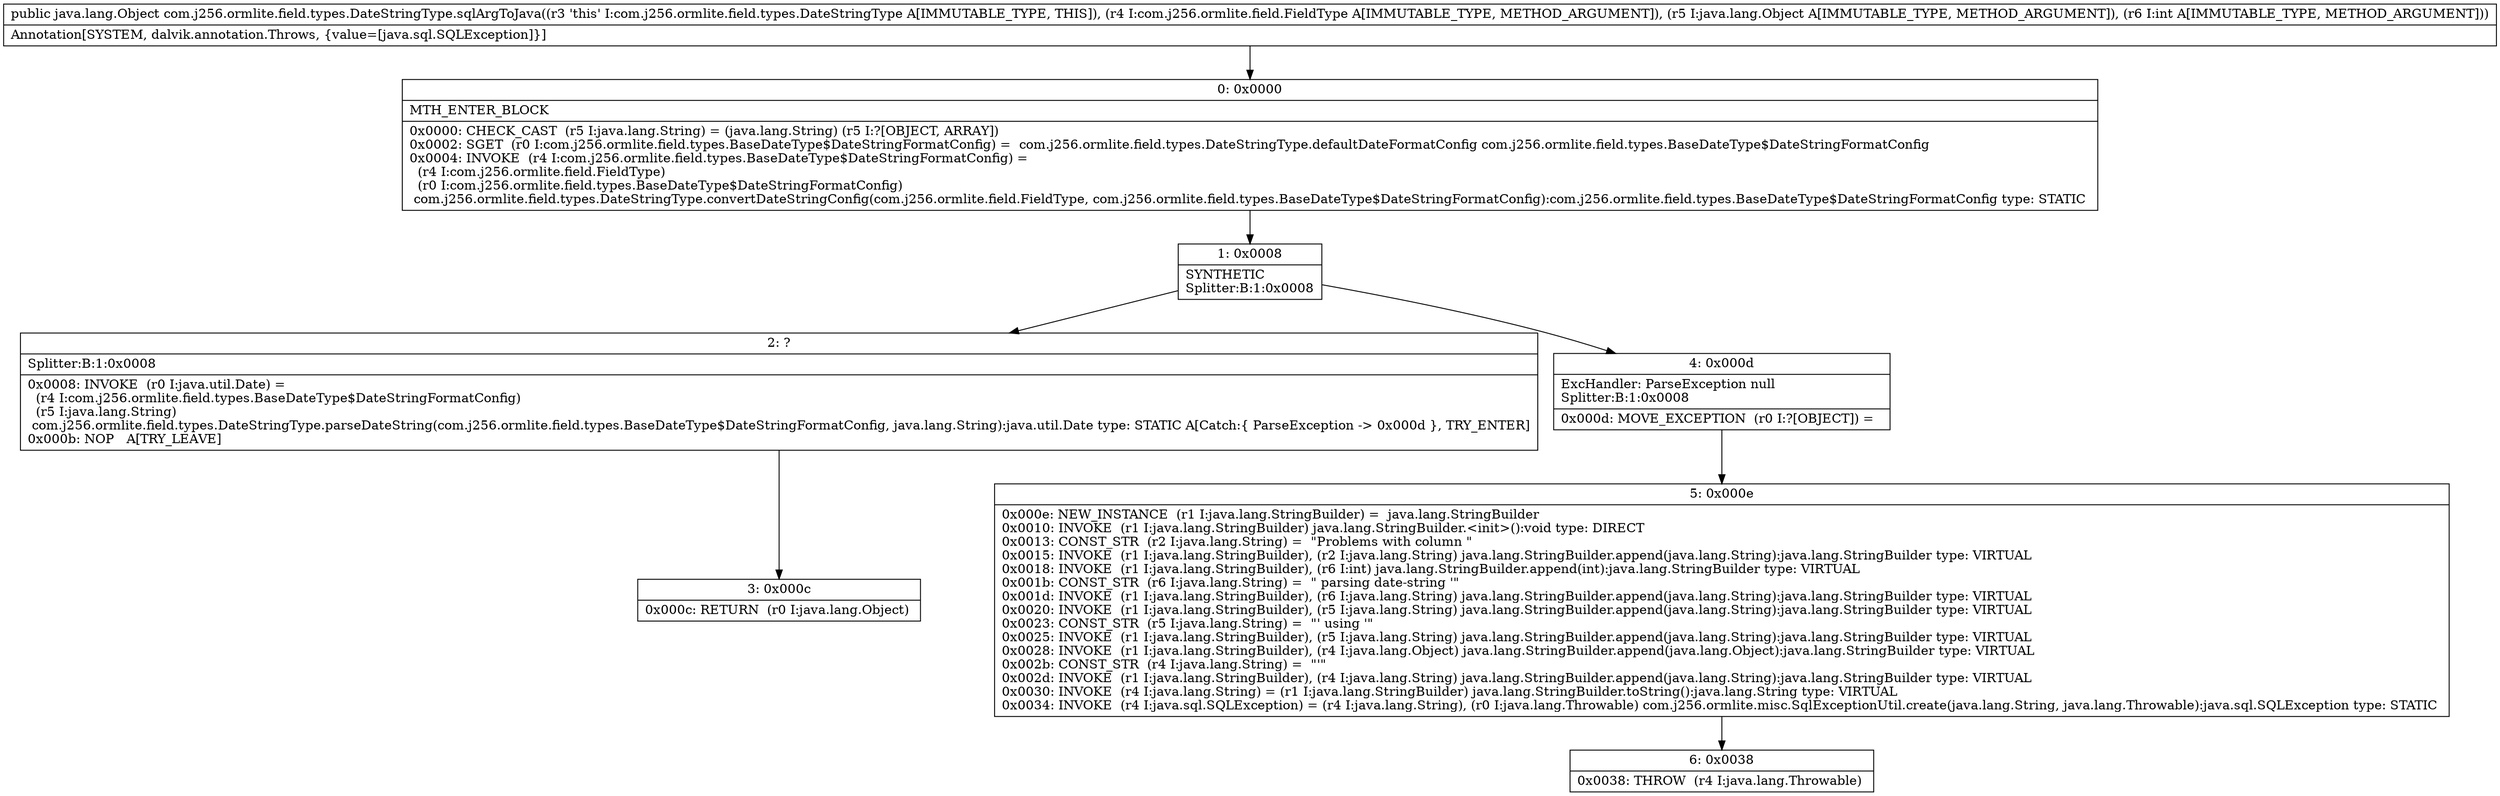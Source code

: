 digraph "CFG forcom.j256.ormlite.field.types.DateStringType.sqlArgToJava(Lcom\/j256\/ormlite\/field\/FieldType;Ljava\/lang\/Object;I)Ljava\/lang\/Object;" {
Node_0 [shape=record,label="{0\:\ 0x0000|MTH_ENTER_BLOCK\l|0x0000: CHECK_CAST  (r5 I:java.lang.String) = (java.lang.String) (r5 I:?[OBJECT, ARRAY]) \l0x0002: SGET  (r0 I:com.j256.ormlite.field.types.BaseDateType$DateStringFormatConfig) =  com.j256.ormlite.field.types.DateStringType.defaultDateFormatConfig com.j256.ormlite.field.types.BaseDateType$DateStringFormatConfig \l0x0004: INVOKE  (r4 I:com.j256.ormlite.field.types.BaseDateType$DateStringFormatConfig) = \l  (r4 I:com.j256.ormlite.field.FieldType)\l  (r0 I:com.j256.ormlite.field.types.BaseDateType$DateStringFormatConfig)\l com.j256.ormlite.field.types.DateStringType.convertDateStringConfig(com.j256.ormlite.field.FieldType, com.j256.ormlite.field.types.BaseDateType$DateStringFormatConfig):com.j256.ormlite.field.types.BaseDateType$DateStringFormatConfig type: STATIC \l}"];
Node_1 [shape=record,label="{1\:\ 0x0008|SYNTHETIC\lSplitter:B:1:0x0008\l}"];
Node_2 [shape=record,label="{2\:\ ?|Splitter:B:1:0x0008\l|0x0008: INVOKE  (r0 I:java.util.Date) = \l  (r4 I:com.j256.ormlite.field.types.BaseDateType$DateStringFormatConfig)\l  (r5 I:java.lang.String)\l com.j256.ormlite.field.types.DateStringType.parseDateString(com.j256.ormlite.field.types.BaseDateType$DateStringFormatConfig, java.lang.String):java.util.Date type: STATIC A[Catch:\{ ParseException \-\> 0x000d \}, TRY_ENTER]\l0x000b: NOP   A[TRY_LEAVE]\l}"];
Node_3 [shape=record,label="{3\:\ 0x000c|0x000c: RETURN  (r0 I:java.lang.Object) \l}"];
Node_4 [shape=record,label="{4\:\ 0x000d|ExcHandler: ParseException null\lSplitter:B:1:0x0008\l|0x000d: MOVE_EXCEPTION  (r0 I:?[OBJECT]) =  \l}"];
Node_5 [shape=record,label="{5\:\ 0x000e|0x000e: NEW_INSTANCE  (r1 I:java.lang.StringBuilder) =  java.lang.StringBuilder \l0x0010: INVOKE  (r1 I:java.lang.StringBuilder) java.lang.StringBuilder.\<init\>():void type: DIRECT \l0x0013: CONST_STR  (r2 I:java.lang.String) =  \"Problems with column \" \l0x0015: INVOKE  (r1 I:java.lang.StringBuilder), (r2 I:java.lang.String) java.lang.StringBuilder.append(java.lang.String):java.lang.StringBuilder type: VIRTUAL \l0x0018: INVOKE  (r1 I:java.lang.StringBuilder), (r6 I:int) java.lang.StringBuilder.append(int):java.lang.StringBuilder type: VIRTUAL \l0x001b: CONST_STR  (r6 I:java.lang.String) =  \" parsing date\-string '\" \l0x001d: INVOKE  (r1 I:java.lang.StringBuilder), (r6 I:java.lang.String) java.lang.StringBuilder.append(java.lang.String):java.lang.StringBuilder type: VIRTUAL \l0x0020: INVOKE  (r1 I:java.lang.StringBuilder), (r5 I:java.lang.String) java.lang.StringBuilder.append(java.lang.String):java.lang.StringBuilder type: VIRTUAL \l0x0023: CONST_STR  (r5 I:java.lang.String) =  \"' using '\" \l0x0025: INVOKE  (r1 I:java.lang.StringBuilder), (r5 I:java.lang.String) java.lang.StringBuilder.append(java.lang.String):java.lang.StringBuilder type: VIRTUAL \l0x0028: INVOKE  (r1 I:java.lang.StringBuilder), (r4 I:java.lang.Object) java.lang.StringBuilder.append(java.lang.Object):java.lang.StringBuilder type: VIRTUAL \l0x002b: CONST_STR  (r4 I:java.lang.String) =  \"'\" \l0x002d: INVOKE  (r1 I:java.lang.StringBuilder), (r4 I:java.lang.String) java.lang.StringBuilder.append(java.lang.String):java.lang.StringBuilder type: VIRTUAL \l0x0030: INVOKE  (r4 I:java.lang.String) = (r1 I:java.lang.StringBuilder) java.lang.StringBuilder.toString():java.lang.String type: VIRTUAL \l0x0034: INVOKE  (r4 I:java.sql.SQLException) = (r4 I:java.lang.String), (r0 I:java.lang.Throwable) com.j256.ormlite.misc.SqlExceptionUtil.create(java.lang.String, java.lang.Throwable):java.sql.SQLException type: STATIC \l}"];
Node_6 [shape=record,label="{6\:\ 0x0038|0x0038: THROW  (r4 I:java.lang.Throwable) \l}"];
MethodNode[shape=record,label="{public java.lang.Object com.j256.ormlite.field.types.DateStringType.sqlArgToJava((r3 'this' I:com.j256.ormlite.field.types.DateStringType A[IMMUTABLE_TYPE, THIS]), (r4 I:com.j256.ormlite.field.FieldType A[IMMUTABLE_TYPE, METHOD_ARGUMENT]), (r5 I:java.lang.Object A[IMMUTABLE_TYPE, METHOD_ARGUMENT]), (r6 I:int A[IMMUTABLE_TYPE, METHOD_ARGUMENT]))  | Annotation[SYSTEM, dalvik.annotation.Throws, \{value=[java.sql.SQLException]\}]\l}"];
MethodNode -> Node_0;
Node_0 -> Node_1;
Node_1 -> Node_2;
Node_1 -> Node_4;
Node_2 -> Node_3;
Node_4 -> Node_5;
Node_5 -> Node_6;
}

